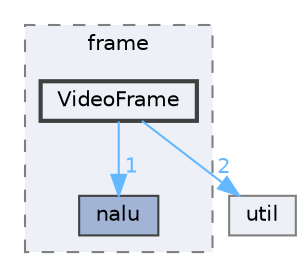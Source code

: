 digraph "VideoFrame"
{
 // LATEX_PDF_SIZE
  bgcolor="transparent";
  edge [fontname=Helvetica,fontsize=10,labelfontname=Helvetica,labelfontsize=10];
  node [fontname=Helvetica,fontsize=10,shape=box,height=0.2,width=0.4];
  compound=true
  subgraph clusterdir_5b4f0ac3f39cfcb6c3b247caa2266733 {
    graph [ bgcolor="#edf0f7", pencolor="grey50", label="frame", fontname=Helvetica,fontsize=10 style="filled,dashed", URL="dir_5b4f0ac3f39cfcb6c3b247caa2266733.html",tooltip=""]
  dir_d65aaed56b4cd48073a3dae694d06ce9 [label="nalu", fillcolor="#a2b4d6", color="grey25", style="filled", URL="dir_d65aaed56b4cd48073a3dae694d06ce9.html",tooltip=""];
  dir_1b5f91fcfce047e4582e45b1aff5ca51 [label="VideoFrame", fillcolor="#edf0f7", color="grey25", style="filled,bold", URL="dir_1b5f91fcfce047e4582e45b1aff5ca51.html",tooltip=""];
  }
  dir_e149973d854717dc6b8288c5da85f4f9 [label="util", fillcolor="#edf0f7", color="grey50", style="filled", URL="dir_e149973d854717dc6b8288c5da85f4f9.html",tooltip=""];
  dir_1b5f91fcfce047e4582e45b1aff5ca51->dir_d65aaed56b4cd48073a3dae694d06ce9 [headlabel="1", labeldistance=1.5 headhref="dir_000363_000275.html" href="dir_000363_000275.html" color="steelblue1" fontcolor="steelblue1"];
  dir_1b5f91fcfce047e4582e45b1aff5ca51->dir_e149973d854717dc6b8288c5da85f4f9 [headlabel="2", labeldistance=1.5 headhref="dir_000363_000358.html" href="dir_000363_000358.html" color="steelblue1" fontcolor="steelblue1"];
}
